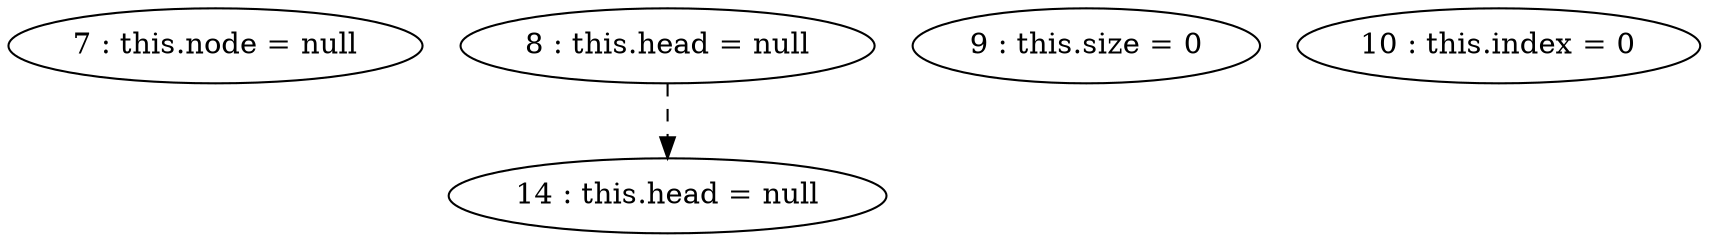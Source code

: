 digraph G {
"7 : this.node = null"
"8 : this.head = null"
"8 : this.head = null" -> "14 : this.head = null" [style=dashed]
"9 : this.size = 0"
"10 : this.index = 0"
"14 : this.head = null"
}